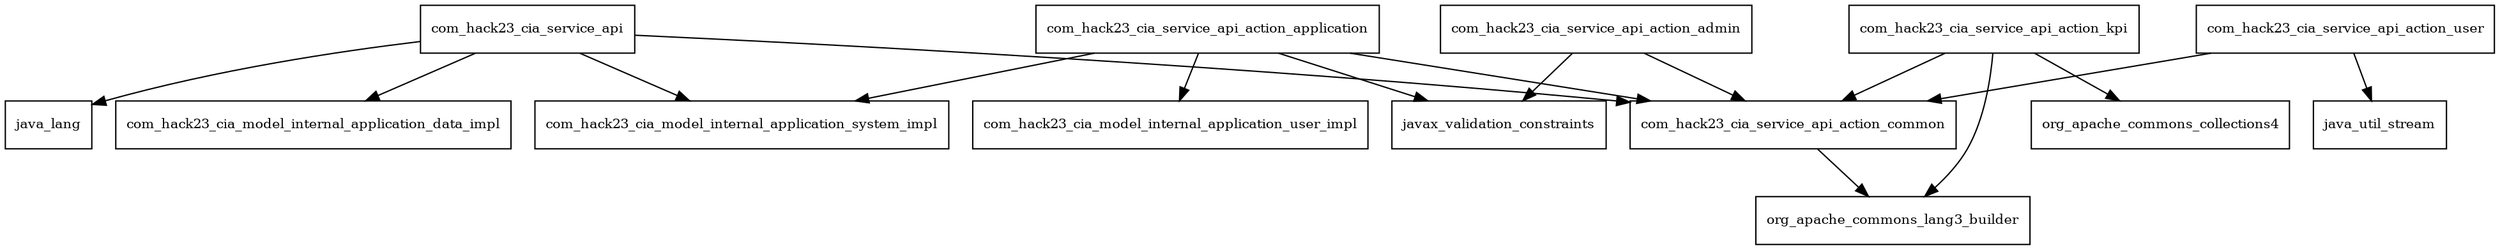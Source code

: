 digraph service_api_2018_9_24_SNAPSHOT_package_dependencies {
  node [shape = box, fontsize=10.0];
  com_hack23_cia_service_api -> com_hack23_cia_model_internal_application_data_impl;
  com_hack23_cia_service_api -> com_hack23_cia_model_internal_application_system_impl;
  com_hack23_cia_service_api -> com_hack23_cia_service_api_action_common;
  com_hack23_cia_service_api -> java_lang;
  com_hack23_cia_service_api_action_admin -> com_hack23_cia_service_api_action_common;
  com_hack23_cia_service_api_action_admin -> javax_validation_constraints;
  com_hack23_cia_service_api_action_application -> com_hack23_cia_model_internal_application_system_impl;
  com_hack23_cia_service_api_action_application -> com_hack23_cia_model_internal_application_user_impl;
  com_hack23_cia_service_api_action_application -> com_hack23_cia_service_api_action_common;
  com_hack23_cia_service_api_action_application -> javax_validation_constraints;
  com_hack23_cia_service_api_action_common -> org_apache_commons_lang3_builder;
  com_hack23_cia_service_api_action_kpi -> com_hack23_cia_service_api_action_common;
  com_hack23_cia_service_api_action_kpi -> org_apache_commons_collections4;
  com_hack23_cia_service_api_action_kpi -> org_apache_commons_lang3_builder;
  com_hack23_cia_service_api_action_user -> com_hack23_cia_service_api_action_common;
  com_hack23_cia_service_api_action_user -> java_util_stream;
}
